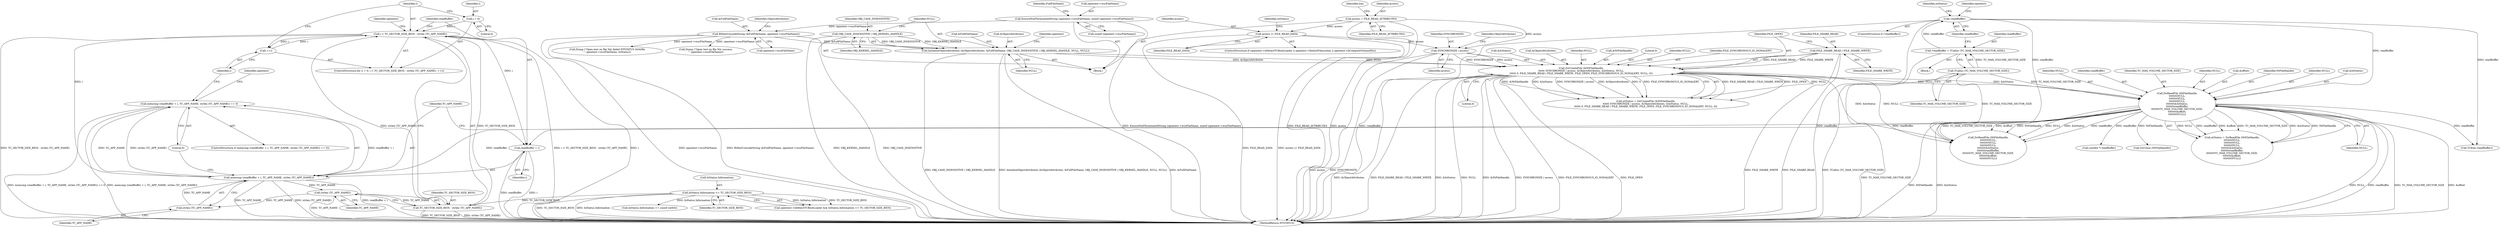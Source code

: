 digraph "0_VeraCrypt_f30f9339c9a0b9bbcc6f5ad38804af39db1f479e@API" {
"1000540" [label="(Call,i < TC_SECTOR_SIZE_BIOS - strlen (TC_APP_NAME))"];
"1000546" [label="(Call,++i)"];
"1000540" [label="(Call,i < TC_SECTOR_SIZE_BIOS - strlen (TC_APP_NAME))"];
"1000537" [label="(Call,i = 0)"];
"1000542" [label="(Call,TC_SECTOR_SIZE_BIOS - strlen (TC_APP_NAME))"];
"1000530" [label="(Call,IoStatus.Information >= TC_SECTOR_SIZE_BIOS)"];
"1000544" [label="(Call,strlen (TC_APP_NAME))"];
"1000551" [label="(Call,memcmp (readBuffer + i, TC_APP_NAME, strlen (TC_APP_NAME)))"];
"1000508" [label="(Call,ZwReadFile (NtFileHandle,\n\t\t\t\t\t\t\t\tNULL,\n\t\t\t\t\t\t\t\tNULL,\n\t\t\t\t\t\t\t\tNULL,\n\t\t\t\t\t\t\t\t&IoStatus,\n\t\t\t\t\t\t\t\treadBuffer,\n\t\t\t\t\t\t\t\tTC_MAX_VOLUME_SECTOR_SIZE,\n\t\t\t\t\t\t\t\t&offset,\n\t\t\t\t\t\t\t\tNULL))"];
"1000414" [label="(Call,ZwCreateFile (&NtFileHandle,\n\t\t\t\t\t\t SYNCHRONIZE | access, &ObjectAttributes, &IoStatus, NULL,\n\t\t\t\t\t\t 0, FILE_SHARE_READ | FILE_SHARE_WRITE, FILE_OPEN, FILE_SYNCHRONOUS_IO_NONALERT, NULL, 0))"];
"1000417" [label="(Call,SYNCHRONIZE | access)"];
"1000409" [label="(Call,access |= FILE_READ_DATA)"];
"1000362" [label="(Call,access = FILE_READ_ATTRIBUTES)"];
"1000387" [label="(Call,InitializeObjectAttributes (&ObjectAttributes, &FullFileName, OBJ_CASE_INSENSITIVE | OBJ_KERNEL_HANDLE, NULL, NULL))"];
"1000381" [label="(Call,RtlInitUnicodeString (&FullFileName, opentest->wszFileName))"];
"1000373" [label="(Call,EnsureNullTerminatedString (opentest->wszFileName, sizeof (opentest->wszFileName)))"];
"1000392" [label="(Call,OBJ_CASE_INSENSITIVE | OBJ_KERNEL_HANDLE)"];
"1000426" [label="(Call,FILE_SHARE_READ | FILE_SHARE_WRITE)"];
"1000484" [label="(Call,!readBuffer)"];
"1000479" [label="(Call,*readBuffer = TCalloc (TC_MAX_VOLUME_SECTOR_SIZE))"];
"1000481" [label="(Call,TCalloc (TC_MAX_VOLUME_SECTOR_SIZE))"];
"1000556" [label="(Call,strlen (TC_APP_NAME))"];
"1000550" [label="(Call,memcmp (readBuffer + i, TC_APP_NAME, strlen (TC_APP_NAME)) == 0)"];
"1000552" [label="(Call,readBuffer + i)"];
"1000539" [label="(Literal,0)"];
"1000516" [label="(Identifier,TC_MAX_VOLUME_SECTOR_SIZE)"];
"1000660" [label="(Call,ZwReadFile (NtFileHandle,\n\t\t\t\t\t\t\t\tNULL,\n\t\t\t\t\t\t\t\tNULL,\n\t\t\t\t\t\t\t\tNULL,\n\t\t\t\t\t\t\t\t&IoStatus,\n\t\t\t\t\t\t\t\treadBuffer,\n\t\t\t\t\t\t\t\tTC_MAX_VOLUME_SECTOR_SIZE,\n\t\t\t\t\t\t\t\t&offset,\n\t\t\t\t\t\t\t\tNULL))"];
"1000417" [label="(Call,SYNCHRONIZE | access)"];
"1000413" [label="(Identifier,ntStatus)"];
"1000419" [label="(Identifier,access)"];
"1000569" [label="(Identifier,opentest)"];
"1000422" [label="(Call,&IoStatus)"];
"1000382" [label="(Call,&FullFileName)"];
"1000364" [label="(Identifier,FILE_READ_ATTRIBUTES)"];
"1000374" [label="(Call,opentest->wszFileName)"];
"1000428" [label="(Identifier,FILE_SHARE_WRITE)"];
"1000702" [label="(Call,Dump (\"Open test on file %ls failed NTSTATUS 0x%08x\n\", opentest->wszFileName, ntStatus))"];
"1000420" [label="(Call,&ObjectAttributes)"];
"1000410" [label="(Identifier,access)"];
"1000373" [label="(Call,EnsureNullTerminatedString (opentest->wszFileName, sizeof (opentest->wszFileName)))"];
"1000512" [label="(Identifier,NULL)"];
"1000517" [label="(Call,&offset)"];
"1000362" [label="(Call,access = FILE_READ_ATTRIBUTES)"];
"1000581" [label="(Call,(uint64 *) readBuffer)"];
"1000488" [label="(Identifier,ntStatus)"];
"1000546" [label="(Call,++i)"];
"1000571" [label="(Call,IoStatus.Information >= sizeof (int64))"];
"1000431" [label="(Identifier,NULL)"];
"1000483" [label="(ControlStructure,if (!readBuffer))"];
"1000551" [label="(Call,memcmp (readBuffer + i, TC_APP_NAME, strlen (TC_APP_NAME)))"];
"1000421" [label="(Identifier,ObjectAttributes)"];
"1000540" [label="(Call,i < TC_SECTOR_SIZE_BIOS - strlen (TC_APP_NAME))"];
"1000554" [label="(Identifier,i)"];
"1000418" [label="(Identifier,SYNCHRONIZE)"];
"1000508" [label="(Call,ZwReadFile (NtFileHandle,\n\t\t\t\t\t\t\t\tNULL,\n\t\t\t\t\t\t\t\tNULL,\n\t\t\t\t\t\t\t\tNULL,\n\t\t\t\t\t\t\t\t&IoStatus,\n\t\t\t\t\t\t\t\treadBuffer,\n\t\t\t\t\t\t\t\tTC_MAX_VOLUME_SECTOR_SIZE,\n\t\t\t\t\t\t\t\t&offset,\n\t\t\t\t\t\t\t\tNULL))"];
"1000393" [label="(Identifier,OBJ_CASE_INSENSITIVE)"];
"1000693" [label="(Call,ZwClose (NtFileHandle))"];
"1000526" [label="(Call,opentest->bDetectTCBootLoader && IoStatus.Information >= TC_SECTOR_SIZE_BIOS)"];
"1000383" [label="(Identifier,FullFileName)"];
"1000506" [label="(Call,ntStatus = ZwReadFile (NtFileHandle,\n\t\t\t\t\t\t\t\tNULL,\n\t\t\t\t\t\t\t\tNULL,\n\t\t\t\t\t\t\t\tNULL,\n\t\t\t\t\t\t\t\t&IoStatus,\n\t\t\t\t\t\t\t\treadBuffer,\n\t\t\t\t\t\t\t\tTC_MAX_VOLUME_SECTOR_SIZE,\n\t\t\t\t\t\t\t\t&offset,\n\t\t\t\t\t\t\t\tNULL))"];
"1000485" [label="(Identifier,readBuffer)"];
"1000388" [label="(Call,&ObjectAttributes)"];
"1000415" [label="(Call,&NtFileHandle)"];
"1000536" [label="(ControlStructure,for (i = 0; i < TC_SECTOR_SIZE_BIOS - strlen (TC_APP_NAME); ++i))"];
"1000537" [label="(Call,i = 0)"];
"1000480" [label="(Identifier,readBuffer)"];
"1000557" [label="(Identifier,TC_APP_NAME)"];
"1000411" [label="(Identifier,FILE_READ_DATA)"];
"1000394" [label="(Identifier,OBJ_KERNEL_HANDLE)"];
"1000477" [label="(Block,)"];
"1000387" [label="(Call,InitializeObjectAttributes (&ObjectAttributes, &FullFileName, OBJ_CASE_INSENSITIVE | OBJ_KERNEL_HANDLE, NULL, NULL))"];
"1000363" [label="(Identifier,access)"];
"1000377" [label="(Call,sizeof (opentest->wszFileName))"];
"1000484" [label="(Call,!readBuffer)"];
"1000429" [label="(Identifier,FILE_OPEN)"];
"1000368" [label="(Identifier,Irp)"];
"1000427" [label="(Identifier,FILE_SHARE_READ)"];
"1000530" [label="(Call,IoStatus.Information >= TC_SECTOR_SIZE_BIOS)"];
"1000414" [label="(Call,ZwCreateFile (&NtFileHandle,\n\t\t\t\t\t\t SYNCHRONIZE | access, &ObjectAttributes, &IoStatus, NULL,\n\t\t\t\t\t\t 0, FILE_SHARE_READ | FILE_SHARE_WRITE, FILE_OPEN, FILE_SYNCHRONOUS_IO_NONALERT, NULL, 0))"];
"1000562" [label="(Identifier,opentest)"];
"1000555" [label="(Identifier,TC_APP_NAME)"];
"1000542" [label="(Call,TC_SECTOR_SIZE_BIOS - strlen (TC_APP_NAME))"];
"1000543" [label="(Identifier,TC_SECTOR_SIZE_BIOS)"];
"1000400" [label="(Identifier,opentest)"];
"1000549" [label="(ControlStructure,if (memcmp (readBuffer + i, TC_APP_NAME, strlen (TC_APP_NAME)) == 0))"];
"1000531" [label="(Call,IoStatus.Information)"];
"1000425" [label="(Literal,0)"];
"1000381" [label="(Call,RtlInitUnicodeString (&FullFileName, opentest->wszFileName))"];
"1000509" [label="(Identifier,NtFileHandle)"];
"1000395" [label="(Identifier,NULL)"];
"1000511" [label="(Identifier,NULL)"];
"1000481" [label="(Call,TCalloc (TC_MAX_VOLUME_SECTOR_SIZE))"];
"1000552" [label="(Call,readBuffer + i)"];
"1000519" [label="(Identifier,NULL)"];
"1000544" [label="(Call,strlen (TC_APP_NAME))"];
"1000432" [label="(Literal,0)"];
"1000397" [label="(ControlStructure,if (opentest->bDetectTCBootLoader || opentest->DetectFilesystem || opentest->bComputeVolumeIDs))"];
"1000538" [label="(Identifier,i)"];
"1000695" [label="(Call,Dump (\"Open test on file %ls success.\n\", opentest->wszFileName))"];
"1000482" [label="(Identifier,TC_MAX_VOLUME_SECTOR_SIZE)"];
"1000479" [label="(Call,*readBuffer = TCalloc (TC_MAX_VOLUME_SECTOR_SIZE))"];
"1000513" [label="(Call,&IoStatus)"];
"1000534" [label="(Identifier,TC_SECTOR_SIZE_BIOS)"];
"1000389" [label="(Identifier,ObjectAttributes)"];
"1000495" [label="(Identifier,opentest)"];
"1000547" [label="(Identifier,i)"];
"1000556" [label="(Call,strlen (TC_APP_NAME))"];
"1000510" [label="(Identifier,NULL)"];
"1000558" [label="(Literal,0)"];
"1000515" [label="(Identifier,readBuffer)"];
"1000550" [label="(Call,memcmp (readBuffer + i, TC_APP_NAME, strlen (TC_APP_NAME)) == 0)"];
"1000691" [label="(Call,TCfree (readBuffer))"];
"1000553" [label="(Identifier,readBuffer)"];
"1003125" [label="(MethodReturn,NTSTATUS)"];
"1000424" [label="(Identifier,NULL)"];
"1000384" [label="(Call,opentest->wszFileName)"];
"1000396" [label="(Identifier,NULL)"];
"1000390" [label="(Call,&FullFileName)"];
"1000426" [label="(Call,FILE_SHARE_READ | FILE_SHARE_WRITE)"];
"1000430" [label="(Identifier,FILE_SYNCHRONOUS_IO_NONALERT)"];
"1000545" [label="(Identifier,TC_APP_NAME)"];
"1000541" [label="(Identifier,i)"];
"1000409" [label="(Call,access |= FILE_READ_DATA)"];
"1000345" [label="(Block,)"];
"1000392" [label="(Call,OBJ_CASE_INSENSITIVE | OBJ_KERNEL_HANDLE)"];
"1000412" [label="(Call,ntStatus = ZwCreateFile (&NtFileHandle,\n\t\t\t\t\t\t SYNCHRONIZE | access, &ObjectAttributes, &IoStatus, NULL,\n\t\t\t\t\t\t 0, FILE_SHARE_READ | FILE_SHARE_WRITE, FILE_OPEN, FILE_SYNCHRONOUS_IO_NONALERT, NULL, 0))"];
"1000540" -> "1000536"  [label="AST: "];
"1000540" -> "1000542"  [label="CFG: "];
"1000541" -> "1000540"  [label="AST: "];
"1000542" -> "1000540"  [label="AST: "];
"1000553" -> "1000540"  [label="CFG: "];
"1000569" -> "1000540"  [label="CFG: "];
"1000540" -> "1003125"  [label="DDG: i < TC_SECTOR_SIZE_BIOS - strlen (TC_APP_NAME)"];
"1000540" -> "1003125"  [label="DDG: TC_SECTOR_SIZE_BIOS - strlen (TC_APP_NAME)"];
"1000540" -> "1003125"  [label="DDG: i"];
"1000546" -> "1000540"  [label="DDG: i"];
"1000537" -> "1000540"  [label="DDG: i"];
"1000542" -> "1000540"  [label="DDG: TC_SECTOR_SIZE_BIOS"];
"1000542" -> "1000540"  [label="DDG: strlen (TC_APP_NAME)"];
"1000540" -> "1000546"  [label="DDG: i"];
"1000540" -> "1000551"  [label="DDG: i"];
"1000540" -> "1000552"  [label="DDG: i"];
"1000546" -> "1000536"  [label="AST: "];
"1000546" -> "1000547"  [label="CFG: "];
"1000547" -> "1000546"  [label="AST: "];
"1000541" -> "1000546"  [label="CFG: "];
"1000537" -> "1000536"  [label="AST: "];
"1000537" -> "1000539"  [label="CFG: "];
"1000538" -> "1000537"  [label="AST: "];
"1000539" -> "1000537"  [label="AST: "];
"1000541" -> "1000537"  [label="CFG: "];
"1000542" -> "1000544"  [label="CFG: "];
"1000543" -> "1000542"  [label="AST: "];
"1000544" -> "1000542"  [label="AST: "];
"1000542" -> "1003125"  [label="DDG: TC_SECTOR_SIZE_BIOS"];
"1000542" -> "1003125"  [label="DDG: strlen (TC_APP_NAME)"];
"1000530" -> "1000542"  [label="DDG: TC_SECTOR_SIZE_BIOS"];
"1000544" -> "1000542"  [label="DDG: TC_APP_NAME"];
"1000530" -> "1000526"  [label="AST: "];
"1000530" -> "1000534"  [label="CFG: "];
"1000531" -> "1000530"  [label="AST: "];
"1000534" -> "1000530"  [label="AST: "];
"1000526" -> "1000530"  [label="CFG: "];
"1000530" -> "1003125"  [label="DDG: IoStatus.Information"];
"1000530" -> "1003125"  [label="DDG: TC_SECTOR_SIZE_BIOS"];
"1000530" -> "1000526"  [label="DDG: IoStatus.Information"];
"1000530" -> "1000526"  [label="DDG: TC_SECTOR_SIZE_BIOS"];
"1000530" -> "1000571"  [label="DDG: IoStatus.Information"];
"1000544" -> "1000545"  [label="CFG: "];
"1000545" -> "1000544"  [label="AST: "];
"1000544" -> "1003125"  [label="DDG: TC_APP_NAME"];
"1000551" -> "1000544"  [label="DDG: TC_APP_NAME"];
"1000544" -> "1000556"  [label="DDG: TC_APP_NAME"];
"1000551" -> "1000550"  [label="AST: "];
"1000551" -> "1000556"  [label="CFG: "];
"1000552" -> "1000551"  [label="AST: "];
"1000555" -> "1000551"  [label="AST: "];
"1000556" -> "1000551"  [label="AST: "];
"1000558" -> "1000551"  [label="CFG: "];
"1000551" -> "1003125"  [label="DDG: TC_APP_NAME"];
"1000551" -> "1003125"  [label="DDG: strlen (TC_APP_NAME)"];
"1000551" -> "1003125"  [label="DDG: readBuffer + i"];
"1000551" -> "1000550"  [label="DDG: readBuffer + i"];
"1000551" -> "1000550"  [label="DDG: TC_APP_NAME"];
"1000551" -> "1000550"  [label="DDG: strlen (TC_APP_NAME)"];
"1000508" -> "1000551"  [label="DDG: readBuffer"];
"1000556" -> "1000551"  [label="DDG: TC_APP_NAME"];
"1000508" -> "1000506"  [label="AST: "];
"1000508" -> "1000519"  [label="CFG: "];
"1000509" -> "1000508"  [label="AST: "];
"1000510" -> "1000508"  [label="AST: "];
"1000511" -> "1000508"  [label="AST: "];
"1000512" -> "1000508"  [label="AST: "];
"1000513" -> "1000508"  [label="AST: "];
"1000515" -> "1000508"  [label="AST: "];
"1000516" -> "1000508"  [label="AST: "];
"1000517" -> "1000508"  [label="AST: "];
"1000519" -> "1000508"  [label="AST: "];
"1000506" -> "1000508"  [label="CFG: "];
"1000508" -> "1003125"  [label="DDG: NtFileHandle"];
"1000508" -> "1003125"  [label="DDG: &IoStatus"];
"1000508" -> "1003125"  [label="DDG: NULL"];
"1000508" -> "1003125"  [label="DDG: readBuffer"];
"1000508" -> "1003125"  [label="DDG: TC_MAX_VOLUME_SECTOR_SIZE"];
"1000508" -> "1003125"  [label="DDG: &offset"];
"1000508" -> "1000506"  [label="DDG: NULL"];
"1000508" -> "1000506"  [label="DDG: readBuffer"];
"1000508" -> "1000506"  [label="DDG: &offset"];
"1000508" -> "1000506"  [label="DDG: TC_MAX_VOLUME_SECTOR_SIZE"];
"1000508" -> "1000506"  [label="DDG: &IoStatus"];
"1000508" -> "1000506"  [label="DDG: NtFileHandle"];
"1000414" -> "1000508"  [label="DDG: NULL"];
"1000414" -> "1000508"  [label="DDG: &IoStatus"];
"1000484" -> "1000508"  [label="DDG: readBuffer"];
"1000481" -> "1000508"  [label="DDG: TC_MAX_VOLUME_SECTOR_SIZE"];
"1000508" -> "1000552"  [label="DDG: readBuffer"];
"1000508" -> "1000581"  [label="DDG: readBuffer"];
"1000508" -> "1000660"  [label="DDG: NtFileHandle"];
"1000508" -> "1000660"  [label="DDG: NULL"];
"1000508" -> "1000660"  [label="DDG: &IoStatus"];
"1000508" -> "1000660"  [label="DDG: readBuffer"];
"1000508" -> "1000660"  [label="DDG: TC_MAX_VOLUME_SECTOR_SIZE"];
"1000508" -> "1000660"  [label="DDG: &offset"];
"1000508" -> "1000691"  [label="DDG: readBuffer"];
"1000508" -> "1000693"  [label="DDG: NtFileHandle"];
"1000414" -> "1000412"  [label="AST: "];
"1000414" -> "1000432"  [label="CFG: "];
"1000415" -> "1000414"  [label="AST: "];
"1000417" -> "1000414"  [label="AST: "];
"1000420" -> "1000414"  [label="AST: "];
"1000422" -> "1000414"  [label="AST: "];
"1000424" -> "1000414"  [label="AST: "];
"1000425" -> "1000414"  [label="AST: "];
"1000426" -> "1000414"  [label="AST: "];
"1000429" -> "1000414"  [label="AST: "];
"1000430" -> "1000414"  [label="AST: "];
"1000431" -> "1000414"  [label="AST: "];
"1000432" -> "1000414"  [label="AST: "];
"1000412" -> "1000414"  [label="CFG: "];
"1000414" -> "1003125"  [label="DDG: &ObjectAttributes"];
"1000414" -> "1003125"  [label="DDG: FILE_SHARE_READ | FILE_SHARE_WRITE"];
"1000414" -> "1003125"  [label="DDG: &IoStatus"];
"1000414" -> "1003125"  [label="DDG: NULL"];
"1000414" -> "1003125"  [label="DDG: &NtFileHandle"];
"1000414" -> "1003125"  [label="DDG: SYNCHRONIZE | access"];
"1000414" -> "1003125"  [label="DDG: FILE_SYNCHRONOUS_IO_NONALERT"];
"1000414" -> "1003125"  [label="DDG: FILE_OPEN"];
"1000414" -> "1000412"  [label="DDG: FILE_SHARE_READ | FILE_SHARE_WRITE"];
"1000414" -> "1000412"  [label="DDG: FILE_OPEN"];
"1000414" -> "1000412"  [label="DDG: NULL"];
"1000414" -> "1000412"  [label="DDG: &NtFileHandle"];
"1000414" -> "1000412"  [label="DDG: &IoStatus"];
"1000414" -> "1000412"  [label="DDG: SYNCHRONIZE | access"];
"1000414" -> "1000412"  [label="DDG: &ObjectAttributes"];
"1000414" -> "1000412"  [label="DDG: 0"];
"1000414" -> "1000412"  [label="DDG: FILE_SYNCHRONOUS_IO_NONALERT"];
"1000417" -> "1000414"  [label="DDG: SYNCHRONIZE"];
"1000417" -> "1000414"  [label="DDG: access"];
"1000387" -> "1000414"  [label="DDG: &ObjectAttributes"];
"1000387" -> "1000414"  [label="DDG: NULL"];
"1000426" -> "1000414"  [label="DDG: FILE_SHARE_READ"];
"1000426" -> "1000414"  [label="DDG: FILE_SHARE_WRITE"];
"1000414" -> "1000660"  [label="DDG: NULL"];
"1000414" -> "1000660"  [label="DDG: &IoStatus"];
"1000417" -> "1000419"  [label="CFG: "];
"1000418" -> "1000417"  [label="AST: "];
"1000419" -> "1000417"  [label="AST: "];
"1000421" -> "1000417"  [label="CFG: "];
"1000417" -> "1003125"  [label="DDG: SYNCHRONIZE"];
"1000417" -> "1003125"  [label="DDG: access"];
"1000409" -> "1000417"  [label="DDG: access"];
"1000362" -> "1000417"  [label="DDG: access"];
"1000409" -> "1000397"  [label="AST: "];
"1000409" -> "1000411"  [label="CFG: "];
"1000410" -> "1000409"  [label="AST: "];
"1000411" -> "1000409"  [label="AST: "];
"1000413" -> "1000409"  [label="CFG: "];
"1000409" -> "1003125"  [label="DDG: FILE_READ_DATA"];
"1000409" -> "1003125"  [label="DDG: access |= FILE_READ_DATA"];
"1000362" -> "1000409"  [label="DDG: access"];
"1000362" -> "1000345"  [label="AST: "];
"1000362" -> "1000364"  [label="CFG: "];
"1000363" -> "1000362"  [label="AST: "];
"1000364" -> "1000362"  [label="AST: "];
"1000368" -> "1000362"  [label="CFG: "];
"1000362" -> "1003125"  [label="DDG: FILE_READ_ATTRIBUTES"];
"1000362" -> "1003125"  [label="DDG: access"];
"1000387" -> "1000345"  [label="AST: "];
"1000387" -> "1000396"  [label="CFG: "];
"1000388" -> "1000387"  [label="AST: "];
"1000390" -> "1000387"  [label="AST: "];
"1000392" -> "1000387"  [label="AST: "];
"1000395" -> "1000387"  [label="AST: "];
"1000396" -> "1000387"  [label="AST: "];
"1000400" -> "1000387"  [label="CFG: "];
"1000387" -> "1003125"  [label="DDG: OBJ_CASE_INSENSITIVE | OBJ_KERNEL_HANDLE"];
"1000387" -> "1003125"  [label="DDG: InitializeObjectAttributes (&ObjectAttributes, &FullFileName, OBJ_CASE_INSENSITIVE | OBJ_KERNEL_HANDLE, NULL, NULL)"];
"1000387" -> "1003125"  [label="DDG: &FullFileName"];
"1000381" -> "1000387"  [label="DDG: &FullFileName"];
"1000392" -> "1000387"  [label="DDG: OBJ_CASE_INSENSITIVE"];
"1000392" -> "1000387"  [label="DDG: OBJ_KERNEL_HANDLE"];
"1000381" -> "1000345"  [label="AST: "];
"1000381" -> "1000384"  [label="CFG: "];
"1000382" -> "1000381"  [label="AST: "];
"1000384" -> "1000381"  [label="AST: "];
"1000389" -> "1000381"  [label="CFG: "];
"1000381" -> "1003125"  [label="DDG: opentest->wszFileName"];
"1000381" -> "1003125"  [label="DDG: RtlInitUnicodeString (&FullFileName, opentest->wszFileName)"];
"1000373" -> "1000381"  [label="DDG: opentest->wszFileName"];
"1000381" -> "1000695"  [label="DDG: opentest->wszFileName"];
"1000381" -> "1000702"  [label="DDG: opentest->wszFileName"];
"1000373" -> "1000345"  [label="AST: "];
"1000373" -> "1000377"  [label="CFG: "];
"1000374" -> "1000373"  [label="AST: "];
"1000377" -> "1000373"  [label="AST: "];
"1000383" -> "1000373"  [label="CFG: "];
"1000373" -> "1003125"  [label="DDG: EnsureNullTerminatedString (opentest->wszFileName, sizeof (opentest->wszFileName))"];
"1000392" -> "1000394"  [label="CFG: "];
"1000393" -> "1000392"  [label="AST: "];
"1000394" -> "1000392"  [label="AST: "];
"1000395" -> "1000392"  [label="CFG: "];
"1000392" -> "1003125"  [label="DDG: OBJ_KERNEL_HANDLE"];
"1000392" -> "1003125"  [label="DDG: OBJ_CASE_INSENSITIVE"];
"1000426" -> "1000428"  [label="CFG: "];
"1000427" -> "1000426"  [label="AST: "];
"1000428" -> "1000426"  [label="AST: "];
"1000429" -> "1000426"  [label="CFG: "];
"1000426" -> "1003125"  [label="DDG: FILE_SHARE_WRITE"];
"1000426" -> "1003125"  [label="DDG: FILE_SHARE_READ"];
"1000484" -> "1000483"  [label="AST: "];
"1000484" -> "1000485"  [label="CFG: "];
"1000485" -> "1000484"  [label="AST: "];
"1000488" -> "1000484"  [label="CFG: "];
"1000495" -> "1000484"  [label="CFG: "];
"1000484" -> "1003125"  [label="DDG: readBuffer"];
"1000484" -> "1003125"  [label="DDG: !readBuffer"];
"1000479" -> "1000484"  [label="DDG: readBuffer"];
"1000484" -> "1000660"  [label="DDG: readBuffer"];
"1000484" -> "1000691"  [label="DDG: readBuffer"];
"1000479" -> "1000477"  [label="AST: "];
"1000479" -> "1000481"  [label="CFG: "];
"1000480" -> "1000479"  [label="AST: "];
"1000481" -> "1000479"  [label="AST: "];
"1000485" -> "1000479"  [label="CFG: "];
"1000479" -> "1003125"  [label="DDG: TCalloc (TC_MAX_VOLUME_SECTOR_SIZE)"];
"1000481" -> "1000479"  [label="DDG: TC_MAX_VOLUME_SECTOR_SIZE"];
"1000481" -> "1000482"  [label="CFG: "];
"1000482" -> "1000481"  [label="AST: "];
"1000481" -> "1003125"  [label="DDG: TC_MAX_VOLUME_SECTOR_SIZE"];
"1000481" -> "1000660"  [label="DDG: TC_MAX_VOLUME_SECTOR_SIZE"];
"1000556" -> "1000557"  [label="CFG: "];
"1000557" -> "1000556"  [label="AST: "];
"1000550" -> "1000549"  [label="AST: "];
"1000550" -> "1000558"  [label="CFG: "];
"1000558" -> "1000550"  [label="AST: "];
"1000562" -> "1000550"  [label="CFG: "];
"1000547" -> "1000550"  [label="CFG: "];
"1000550" -> "1003125"  [label="DDG: memcmp (readBuffer + i, TC_APP_NAME, strlen (TC_APP_NAME)) == 0"];
"1000550" -> "1003125"  [label="DDG: memcmp (readBuffer + i, TC_APP_NAME, strlen (TC_APP_NAME))"];
"1000552" -> "1000554"  [label="CFG: "];
"1000553" -> "1000552"  [label="AST: "];
"1000554" -> "1000552"  [label="AST: "];
"1000555" -> "1000552"  [label="CFG: "];
"1000552" -> "1003125"  [label="DDG: readBuffer"];
"1000552" -> "1003125"  [label="DDG: i"];
}
